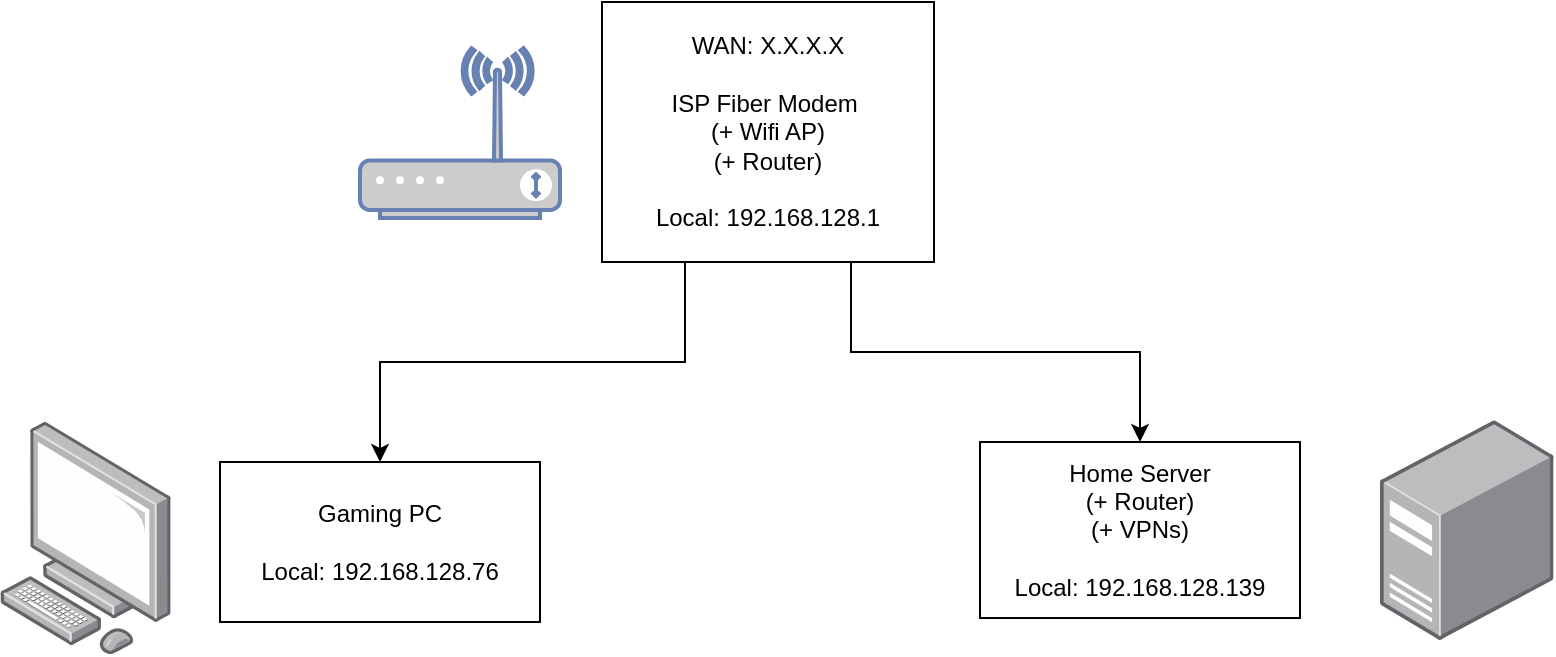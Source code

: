 <mxfile version="20.7.4" type="device"><diagram id="XSpmjwDv6YQukVGVAW7J" name="Page-1"><mxGraphModel dx="2954" dy="1178" grid="1" gridSize="10" guides="1" tooltips="1" connect="1" arrows="1" fold="1" page="1" pageScale="1" pageWidth="827" pageHeight="1169" math="0" shadow="0"><root><mxCell id="0"/><mxCell id="1" parent="0"/><mxCell id="w-6K2_5cv4-Vw9-pHjed-8" style="edgeStyle=orthogonalEdgeStyle;rounded=0;orthogonalLoop=1;jettySize=auto;html=1;exitX=0.25;exitY=1;exitDx=0;exitDy=0;" edge="1" parent="1" source="w-6K2_5cv4-Vw9-pHjed-1" target="w-6K2_5cv4-Vw9-pHjed-6"><mxGeometry relative="1" as="geometry"/></mxCell><mxCell id="w-6K2_5cv4-Vw9-pHjed-11" style="edgeStyle=orthogonalEdgeStyle;rounded=0;orthogonalLoop=1;jettySize=auto;html=1;exitX=0.75;exitY=1;exitDx=0;exitDy=0;entryX=0.5;entryY=0;entryDx=0;entryDy=0;" edge="1" parent="1" source="w-6K2_5cv4-Vw9-pHjed-1" target="w-6K2_5cv4-Vw9-pHjed-10"><mxGeometry relative="1" as="geometry"/></mxCell><mxCell id="w-6K2_5cv4-Vw9-pHjed-1" value="WAN: X.X.X.X&lt;br&gt;&lt;br&gt;ISP Fiber Modem&amp;nbsp;&lt;br&gt;(+ Wifi AP)&lt;br&gt;(+ Router)&lt;br&gt;&lt;br&gt;Local: 192.168.128.1" style="rounded=0;whiteSpace=wrap;html=1;" vertex="1" parent="1"><mxGeometry x="331" y="50" width="166" height="130" as="geometry"/></mxCell><mxCell id="w-6K2_5cv4-Vw9-pHjed-4" value="" style="fontColor=#0066CC;verticalAlign=top;verticalLabelPosition=bottom;labelPosition=center;align=center;html=1;outlineConnect=0;fillColor=#CCCCCC;strokeColor=#6881B3;gradientColor=none;gradientDirection=north;strokeWidth=2;shape=mxgraph.networks.wireless_modem;" vertex="1" parent="1"><mxGeometry x="210" y="73" width="100" height="85" as="geometry"/></mxCell><mxCell id="w-6K2_5cv4-Vw9-pHjed-6" value="Gaming PC&lt;br style=&quot;border-color: var(--border-color);&quot;&gt;&lt;br style=&quot;border-color: var(--border-color);&quot;&gt;Local: 192.168.128.76" style="rounded=0;whiteSpace=wrap;html=1;" vertex="1" parent="1"><mxGeometry x="140" y="280" width="160" height="80" as="geometry"/></mxCell><mxCell id="w-6K2_5cv4-Vw9-pHjed-7" value="" style="points=[];aspect=fixed;html=1;align=center;shadow=0;dashed=0;image;image=img/lib/allied_telesis/computer_and_terminals/Personal_Computer.svg;" vertex="1" parent="1"><mxGeometry x="30" y="260" width="85.6" height="116.01" as="geometry"/></mxCell><mxCell id="w-6K2_5cv4-Vw9-pHjed-10" value="Home Server&lt;br&gt;(+ Router)&lt;br&gt;(+ VPNs)&lt;br&gt;&lt;br style=&quot;border-color: var(--border-color);&quot;&gt;Local: 192.168.128.139" style="rounded=0;whiteSpace=wrap;html=1;" vertex="1" parent="1"><mxGeometry x="520" y="270" width="160" height="88.01" as="geometry"/></mxCell><mxCell id="w-6K2_5cv4-Vw9-pHjed-12" value="" style="points=[];aspect=fixed;html=1;align=center;shadow=0;dashed=0;image;image=img/lib/allied_telesis/computer_and_terminals/Server_Desktop.svg;" vertex="1" parent="1"><mxGeometry x="720" y="259.01" width="86.78" height="110" as="geometry"/></mxCell></root></mxGraphModel></diagram></mxfile>